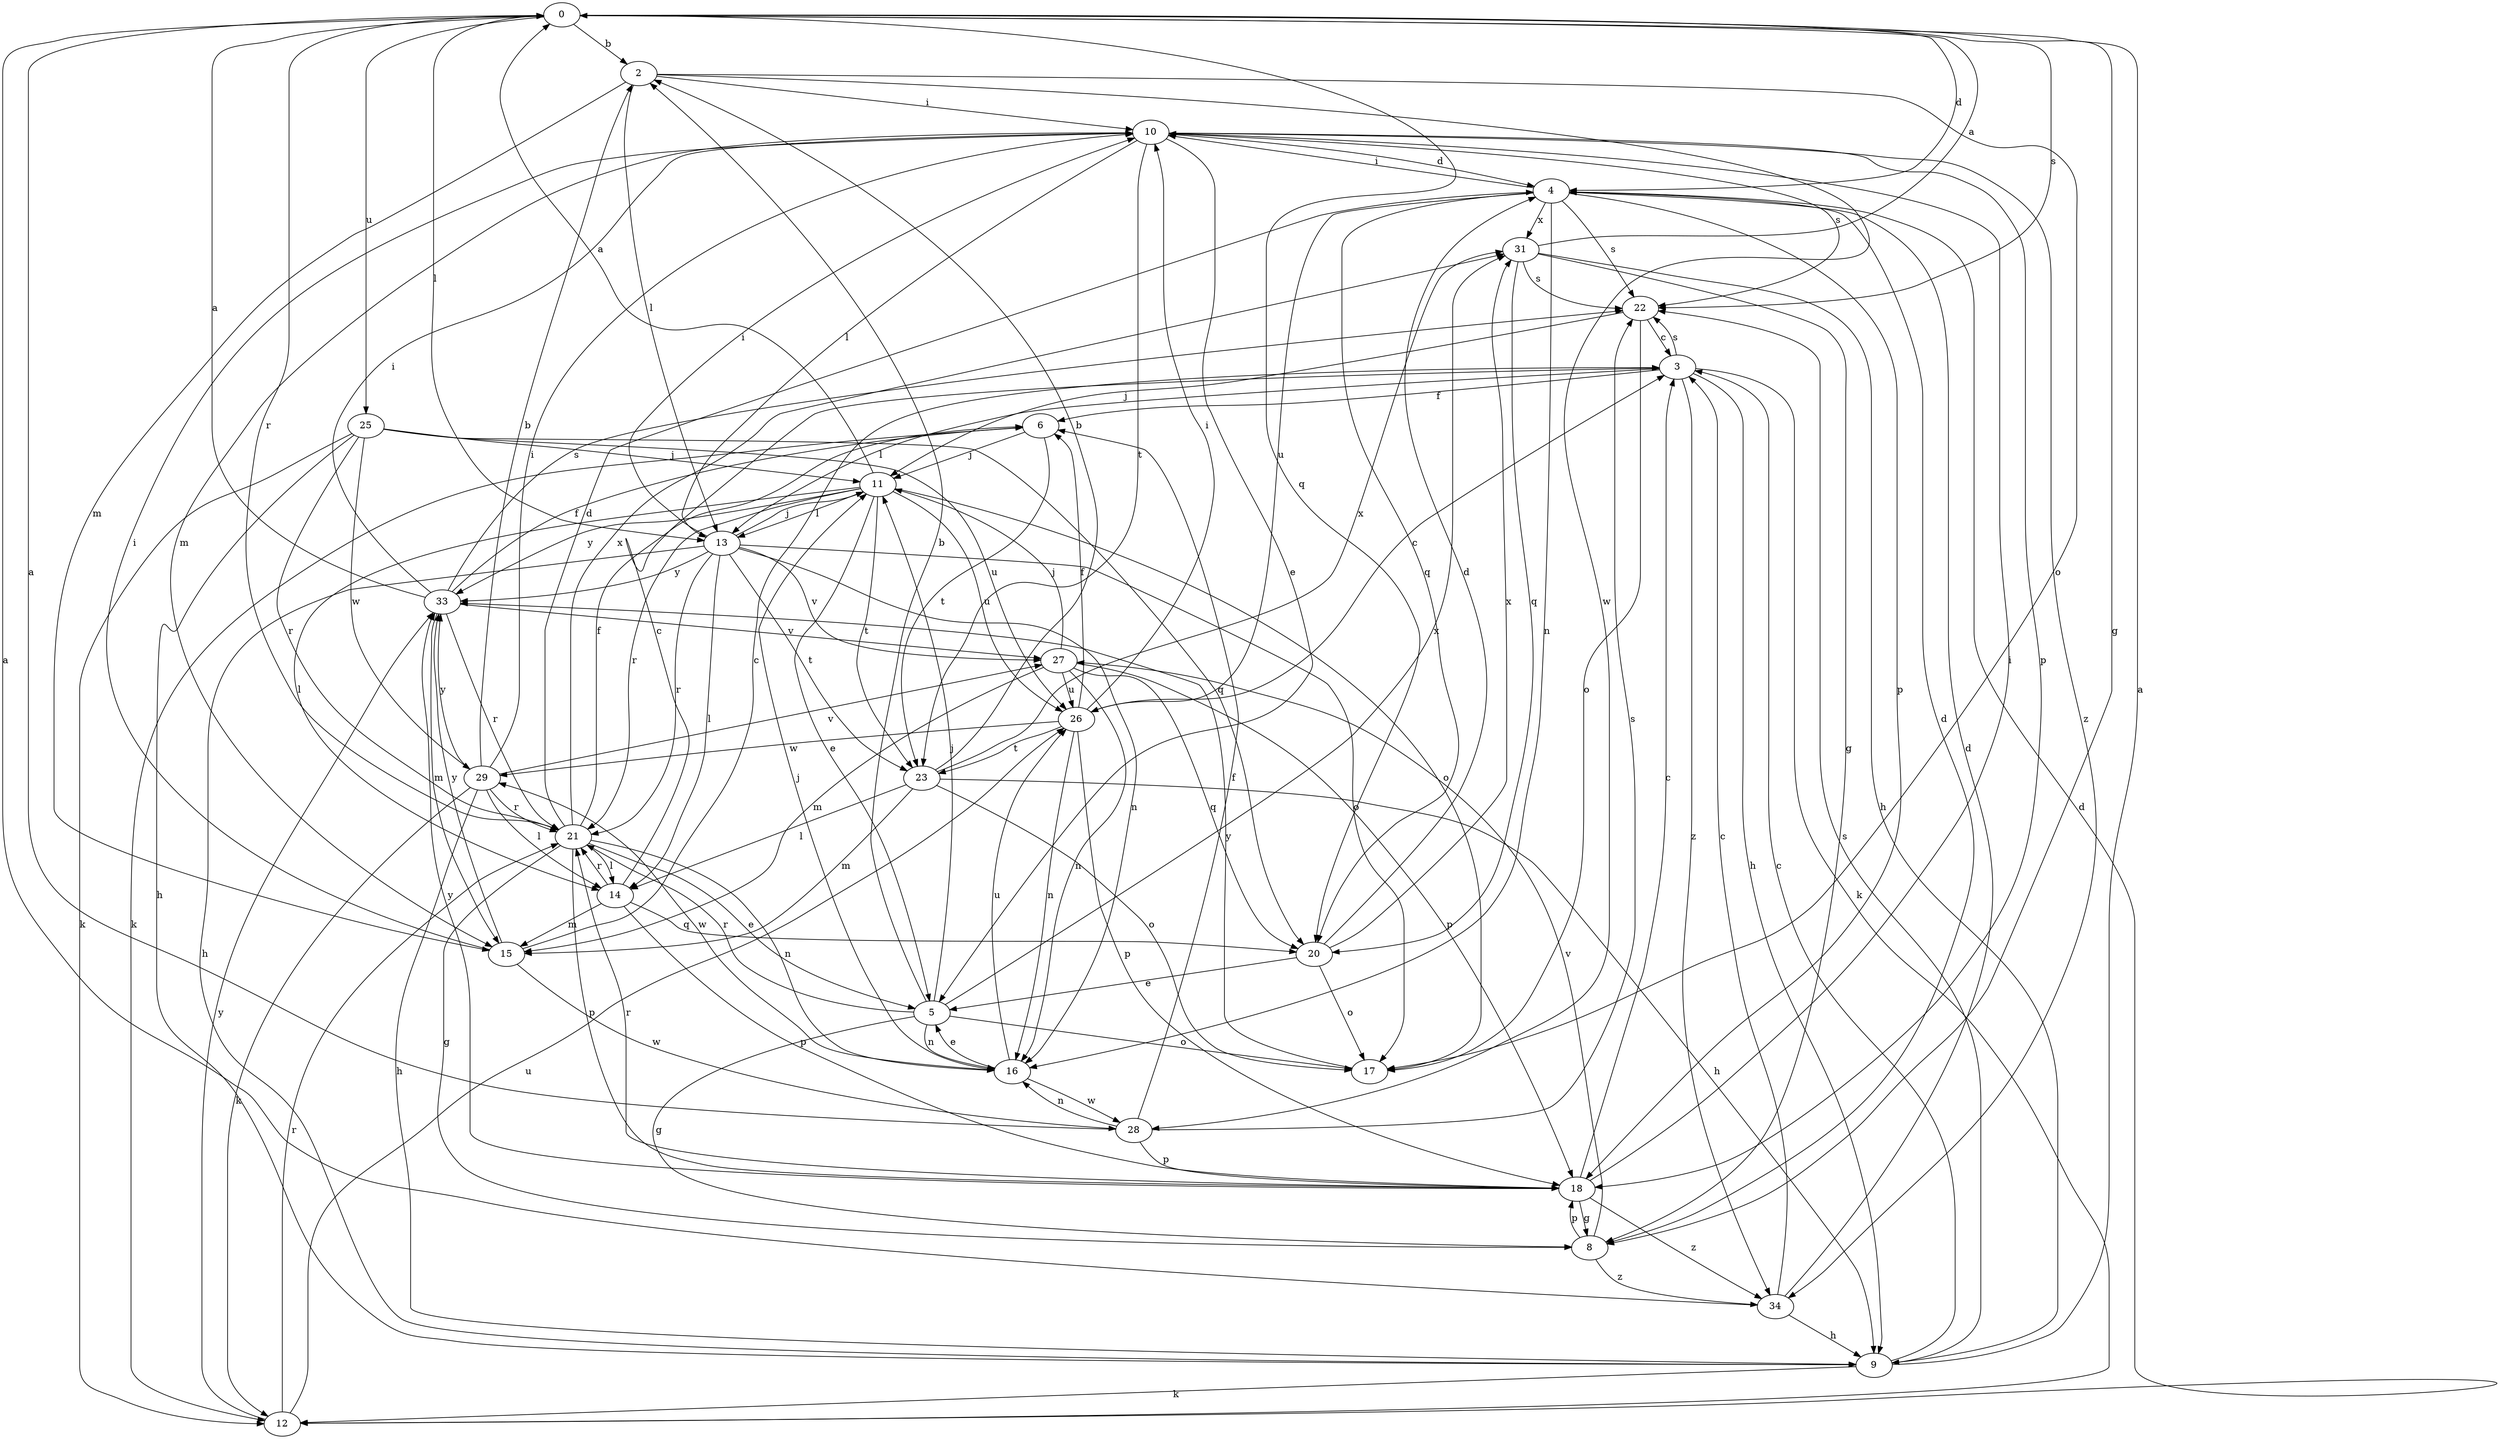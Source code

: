 strict digraph  {
0;
2;
3;
4;
5;
6;
8;
9;
10;
11;
12;
13;
14;
15;
16;
17;
18;
20;
21;
22;
23;
25;
26;
27;
28;
29;
31;
33;
34;
0 -> 2  [label=b];
0 -> 4  [label=d];
0 -> 8  [label=g];
0 -> 13  [label=l];
0 -> 20  [label=q];
0 -> 21  [label=r];
0 -> 22  [label=s];
0 -> 25  [label=u];
2 -> 10  [label=i];
2 -> 13  [label=l];
2 -> 15  [label=m];
2 -> 17  [label=o];
2 -> 28  [label=w];
3 -> 6  [label=f];
3 -> 9  [label=h];
3 -> 12  [label=k];
3 -> 13  [label=l];
3 -> 22  [label=s];
3 -> 34  [label=z];
4 -> 10  [label=i];
4 -> 16  [label=n];
4 -> 18  [label=p];
4 -> 20  [label=q];
4 -> 22  [label=s];
4 -> 26  [label=u];
4 -> 31  [label=x];
5 -> 2  [label=b];
5 -> 8  [label=g];
5 -> 11  [label=j];
5 -> 16  [label=n];
5 -> 17  [label=o];
5 -> 21  [label=r];
5 -> 31  [label=x];
6 -> 11  [label=j];
6 -> 12  [label=k];
6 -> 23  [label=t];
8 -> 4  [label=d];
8 -> 18  [label=p];
8 -> 27  [label=v];
8 -> 34  [label=z];
9 -> 0  [label=a];
9 -> 3  [label=c];
9 -> 12  [label=k];
9 -> 22  [label=s];
10 -> 4  [label=d];
10 -> 5  [label=e];
10 -> 13  [label=l];
10 -> 15  [label=m];
10 -> 18  [label=p];
10 -> 22  [label=s];
10 -> 23  [label=t];
10 -> 34  [label=z];
11 -> 0  [label=a];
11 -> 5  [label=e];
11 -> 13  [label=l];
11 -> 14  [label=l];
11 -> 17  [label=o];
11 -> 21  [label=r];
11 -> 23  [label=t];
11 -> 26  [label=u];
11 -> 33  [label=y];
12 -> 4  [label=d];
12 -> 21  [label=r];
12 -> 26  [label=u];
12 -> 33  [label=y];
13 -> 9  [label=h];
13 -> 10  [label=i];
13 -> 11  [label=j];
13 -> 14  [label=l];
13 -> 16  [label=n];
13 -> 17  [label=o];
13 -> 21  [label=r];
13 -> 23  [label=t];
13 -> 27  [label=v];
13 -> 33  [label=y];
14 -> 3  [label=c];
14 -> 15  [label=m];
14 -> 18  [label=p];
14 -> 20  [label=q];
14 -> 21  [label=r];
15 -> 3  [label=c];
15 -> 10  [label=i];
15 -> 28  [label=w];
15 -> 33  [label=y];
16 -> 5  [label=e];
16 -> 11  [label=j];
16 -> 26  [label=u];
16 -> 28  [label=w];
16 -> 29  [label=w];
17 -> 33  [label=y];
18 -> 3  [label=c];
18 -> 8  [label=g];
18 -> 10  [label=i];
18 -> 21  [label=r];
18 -> 33  [label=y];
18 -> 34  [label=z];
20 -> 4  [label=d];
20 -> 5  [label=e];
20 -> 17  [label=o];
20 -> 31  [label=x];
21 -> 4  [label=d];
21 -> 5  [label=e];
21 -> 6  [label=f];
21 -> 8  [label=g];
21 -> 14  [label=l];
21 -> 16  [label=n];
21 -> 18  [label=p];
21 -> 31  [label=x];
22 -> 3  [label=c];
22 -> 11  [label=j];
22 -> 17  [label=o];
23 -> 2  [label=b];
23 -> 9  [label=h];
23 -> 14  [label=l];
23 -> 15  [label=m];
23 -> 17  [label=o];
23 -> 31  [label=x];
25 -> 9  [label=h];
25 -> 11  [label=j];
25 -> 12  [label=k];
25 -> 20  [label=q];
25 -> 21  [label=r];
25 -> 26  [label=u];
25 -> 29  [label=w];
26 -> 3  [label=c];
26 -> 6  [label=f];
26 -> 10  [label=i];
26 -> 16  [label=n];
26 -> 18  [label=p];
26 -> 23  [label=t];
26 -> 29  [label=w];
27 -> 11  [label=j];
27 -> 15  [label=m];
27 -> 16  [label=n];
27 -> 18  [label=p];
27 -> 20  [label=q];
27 -> 26  [label=u];
28 -> 0  [label=a];
28 -> 6  [label=f];
28 -> 16  [label=n];
28 -> 18  [label=p];
28 -> 22  [label=s];
29 -> 2  [label=b];
29 -> 9  [label=h];
29 -> 10  [label=i];
29 -> 12  [label=k];
29 -> 14  [label=l];
29 -> 21  [label=r];
29 -> 27  [label=v];
29 -> 33  [label=y];
31 -> 0  [label=a];
31 -> 8  [label=g];
31 -> 9  [label=h];
31 -> 20  [label=q];
31 -> 22  [label=s];
33 -> 0  [label=a];
33 -> 6  [label=f];
33 -> 10  [label=i];
33 -> 15  [label=m];
33 -> 21  [label=r];
33 -> 22  [label=s];
33 -> 27  [label=v];
34 -> 0  [label=a];
34 -> 3  [label=c];
34 -> 4  [label=d];
34 -> 9  [label=h];
}
